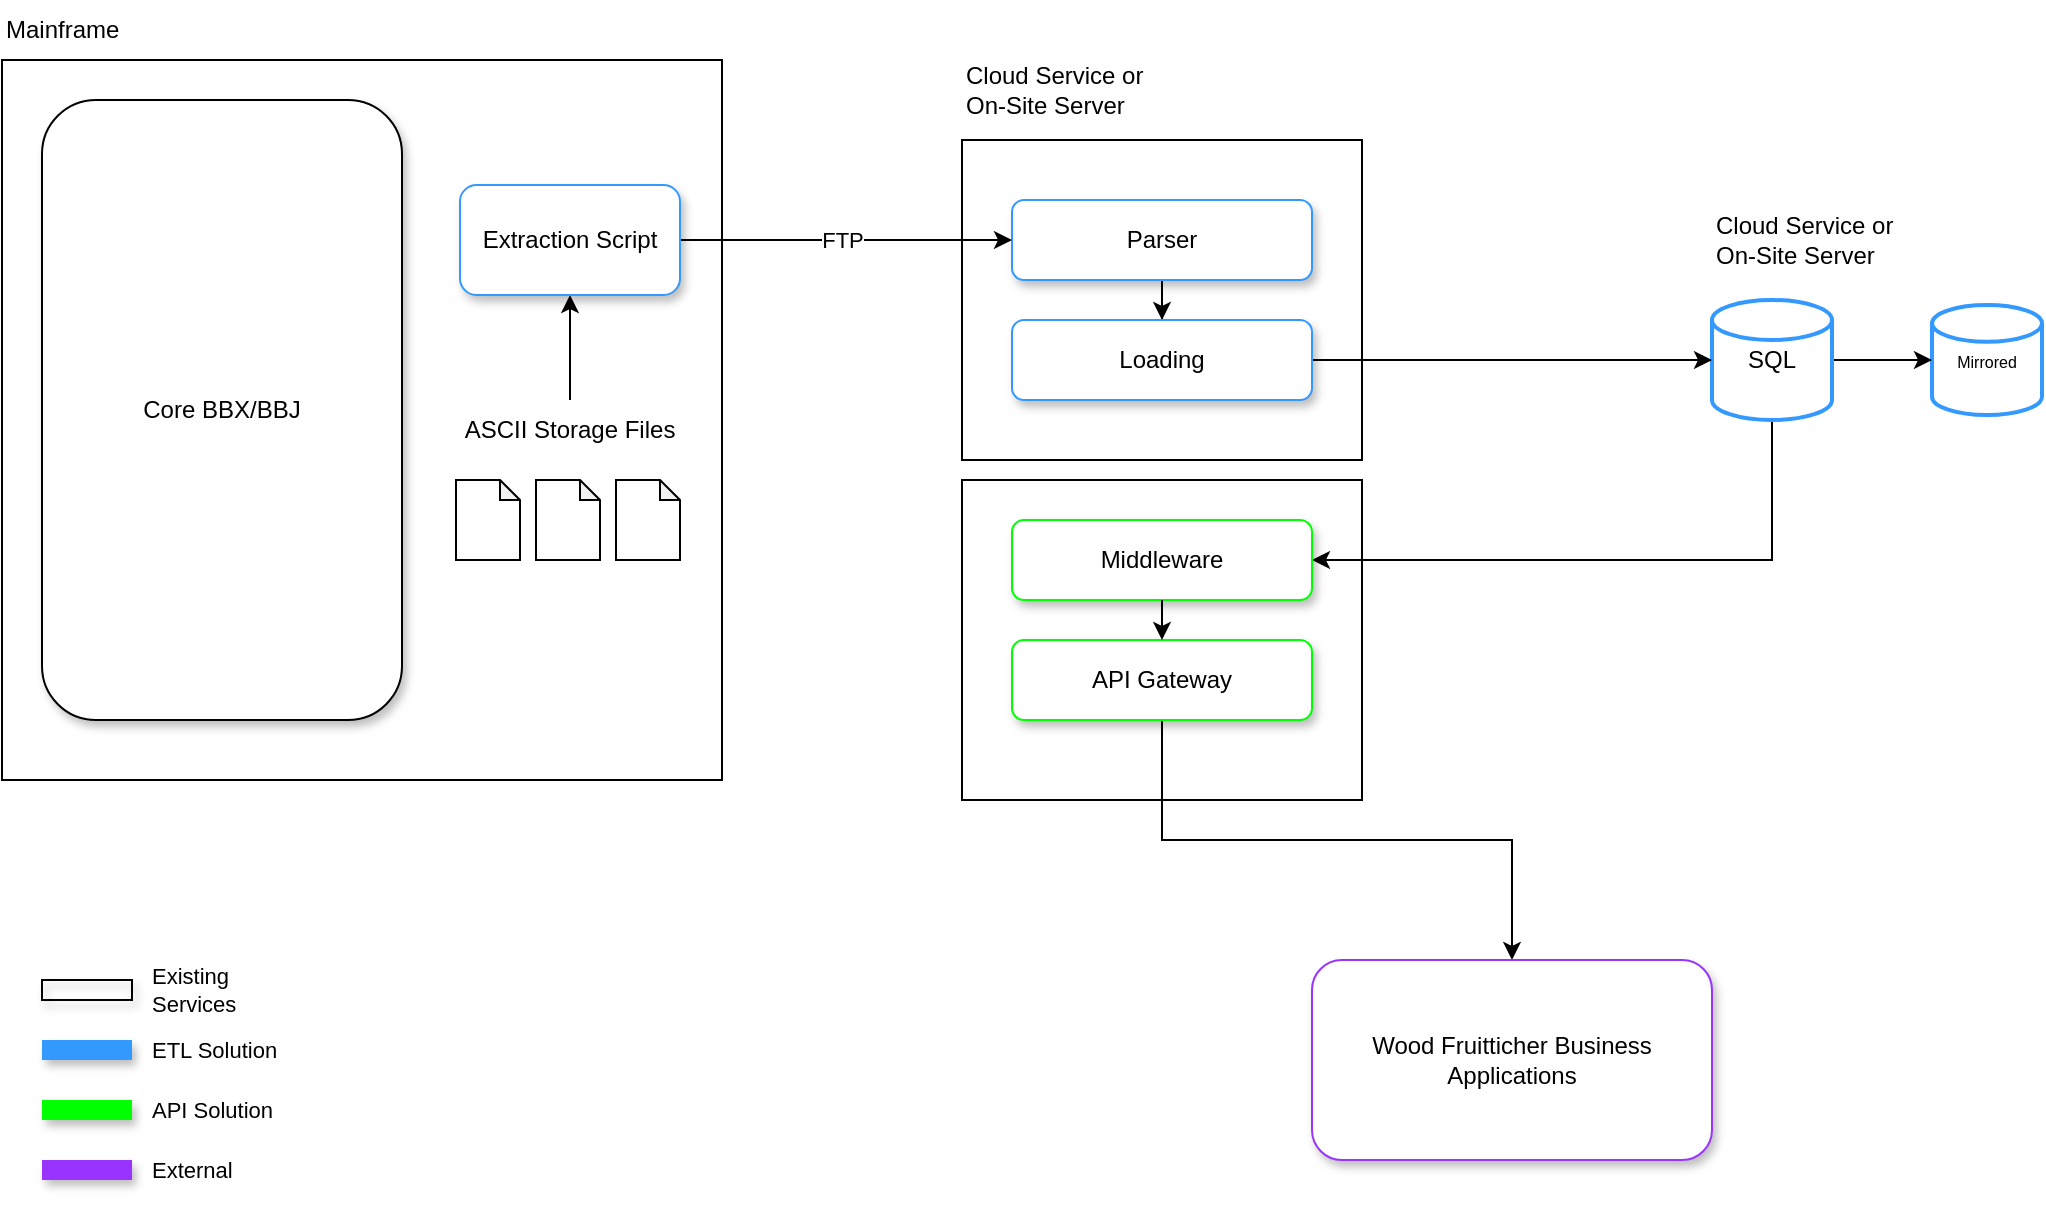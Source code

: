 <mxfile version="20.1.1" type="github">
  <diagram name="Page-1" id="8ce9d11a-91a2-4d17-14d8-a56ed91bf033">
    <mxGraphModel dx="1422" dy="752" grid="1" gridSize="10" guides="1" tooltips="1" connect="1" arrows="1" fold="1" page="1" pageScale="1" pageWidth="1100" pageHeight="850" background="none" math="0" shadow="0">
      <root>
        <mxCell id="0" />
        <mxCell id="1" parent="0" />
        <mxCell id="xjiSCAOGf7zOmXcM8PJk-56" value="" style="rounded=0;whiteSpace=wrap;html=1;" parent="1" vertex="1">
          <mxGeometry x="535" y="360" width="200" height="160" as="geometry" />
        </mxCell>
        <mxCell id="xjiSCAOGf7zOmXcM8PJk-1" value="" style="rounded=0;whiteSpace=wrap;html=1;" parent="1" vertex="1">
          <mxGeometry x="55" y="150" width="360" height="360" as="geometry" />
        </mxCell>
        <mxCell id="xjiSCAOGf7zOmXcM8PJk-2" value="" style="rounded=0;whiteSpace=wrap;html=1;" parent="1" vertex="1">
          <mxGeometry x="535" y="190" width="200" height="160" as="geometry" />
        </mxCell>
        <mxCell id="xjiSCAOGf7zOmXcM8PJk-5" value="&lt;font style=&quot;font-size: 8px;&quot;&gt;Mirrored&lt;/font&gt;" style="strokeWidth=2;html=1;shape=mxgraph.flowchart.database;whiteSpace=wrap;strokeColor=#3399FF;" parent="1" vertex="1">
          <mxGeometry x="1020" y="272.5" width="55" height="55" as="geometry" />
        </mxCell>
        <mxCell id="xjiSCAOGf7zOmXcM8PJk-15" style="edgeStyle=orthogonalEdgeStyle;rounded=0;orthogonalLoop=1;jettySize=auto;html=1;exitX=1;exitY=0.5;exitDx=0;exitDy=0;exitPerimeter=0;" parent="1" source="xjiSCAOGf7zOmXcM8PJk-6" target="xjiSCAOGf7zOmXcM8PJk-5" edge="1">
          <mxGeometry relative="1" as="geometry" />
        </mxCell>
        <mxCell id="xjiSCAOGf7zOmXcM8PJk-51" style="edgeStyle=orthogonalEdgeStyle;rounded=0;orthogonalLoop=1;jettySize=auto;html=1;exitX=0.5;exitY=1;exitDx=0;exitDy=0;exitPerimeter=0;entryX=1;entryY=0.5;entryDx=0;entryDy=0;fontSize=10;" parent="1" source="xjiSCAOGf7zOmXcM8PJk-6" target="xjiSCAOGf7zOmXcM8PJk-11" edge="1">
          <mxGeometry relative="1" as="geometry" />
        </mxCell>
        <mxCell id="xjiSCAOGf7zOmXcM8PJk-6" value="SQL" style="strokeWidth=2;html=1;shape=mxgraph.flowchart.database;whiteSpace=wrap;strokeColor=#3399FF;" parent="1" vertex="1">
          <mxGeometry x="910" y="270" width="60" height="60" as="geometry" />
        </mxCell>
        <mxCell id="xjiSCAOGf7zOmXcM8PJk-16" style="edgeStyle=orthogonalEdgeStyle;rounded=0;orthogonalLoop=1;jettySize=auto;html=1;exitX=0.5;exitY=1;exitDx=0;exitDy=0;" parent="1" source="xjiSCAOGf7zOmXcM8PJk-9" target="xjiSCAOGf7zOmXcM8PJk-12" edge="1">
          <mxGeometry relative="1" as="geometry" />
        </mxCell>
        <mxCell id="xjiSCAOGf7zOmXcM8PJk-9" value="Parser" style="rounded=1;whiteSpace=wrap;html=1;strokeColor=#3399FF;sketch=0;shadow=1;" parent="1" vertex="1">
          <mxGeometry x="560" y="220" width="150" height="40" as="geometry" />
        </mxCell>
        <mxCell id="xjiSCAOGf7zOmXcM8PJk-43" style="edgeStyle=orthogonalEdgeStyle;rounded=0;orthogonalLoop=1;jettySize=auto;html=1;exitX=0.5;exitY=1;exitDx=0;exitDy=0;entryX=0.5;entryY=0;entryDx=0;entryDy=0;" parent="1" source="xjiSCAOGf7zOmXcM8PJk-10" target="xjiSCAOGf7zOmXcM8PJk-42" edge="1">
          <mxGeometry relative="1" as="geometry" />
        </mxCell>
        <mxCell id="xjiSCAOGf7zOmXcM8PJk-10" value="API Gateway" style="rounded=1;whiteSpace=wrap;html=1;strokeColor=#00FF00;shadow=1;" parent="1" vertex="1">
          <mxGeometry x="560" y="440" width="150" height="40" as="geometry" />
        </mxCell>
        <mxCell id="xjiSCAOGf7zOmXcM8PJk-11" value="Middleware" style="rounded=1;whiteSpace=wrap;html=1;strokeColor=#00FF00;shadow=1;" parent="1" vertex="1">
          <mxGeometry x="560" y="380" width="150" height="40" as="geometry" />
        </mxCell>
        <mxCell id="xjiSCAOGf7zOmXcM8PJk-52" style="edgeStyle=orthogonalEdgeStyle;rounded=0;orthogonalLoop=1;jettySize=auto;html=1;exitX=1;exitY=0.5;exitDx=0;exitDy=0;entryX=0;entryY=0.5;entryDx=0;entryDy=0;entryPerimeter=0;fontSize=10;" parent="1" source="xjiSCAOGf7zOmXcM8PJk-12" target="xjiSCAOGf7zOmXcM8PJk-6" edge="1">
          <mxGeometry relative="1" as="geometry" />
        </mxCell>
        <mxCell id="xjiSCAOGf7zOmXcM8PJk-12" value="Loading" style="rounded=1;whiteSpace=wrap;html=1;strokeColor=#3399FF;shadow=1;" parent="1" vertex="1">
          <mxGeometry x="560" y="280" width="150" height="40" as="geometry" />
        </mxCell>
        <mxCell id="xjiSCAOGf7zOmXcM8PJk-17" value="" style="endArrow=classic;html=1;rounded=0;entryX=0.5;entryY=0;entryDx=0;entryDy=0;exitX=0.5;exitY=1;exitDx=0;exitDy=0;" parent="1" source="xjiSCAOGf7zOmXcM8PJk-11" target="xjiSCAOGf7zOmXcM8PJk-10" edge="1">
          <mxGeometry width="50" height="50" relative="1" as="geometry">
            <mxPoint x="615" y="410" as="sourcePoint" />
            <mxPoint x="665" y="360" as="targetPoint" />
          </mxGeometry>
        </mxCell>
        <mxCell id="xjiSCAOGf7zOmXcM8PJk-20" value="Core BBX/BBJ" style="rounded=1;whiteSpace=wrap;html=1;shadow=1;" parent="1" vertex="1">
          <mxGeometry x="75" y="170" width="180" height="310" as="geometry" />
        </mxCell>
        <mxCell id="xjiSCAOGf7zOmXcM8PJk-21" value="" style="shape=note;whiteSpace=wrap;html=1;backgroundOutline=1;darkOpacity=0.05;size=10;" parent="1" vertex="1">
          <mxGeometry x="322" y="360" width="32" height="40" as="geometry" />
        </mxCell>
        <mxCell id="xjiSCAOGf7zOmXcM8PJk-22" value="" style="shape=note;whiteSpace=wrap;html=1;backgroundOutline=1;darkOpacity=0.05;size=10;" parent="1" vertex="1">
          <mxGeometry x="362" y="360" width="32" height="40" as="geometry" />
        </mxCell>
        <mxCell id="xjiSCAOGf7zOmXcM8PJk-24" value="" style="shape=note;whiteSpace=wrap;html=1;backgroundOutline=1;darkOpacity=0.05;size=10;" parent="1" vertex="1">
          <mxGeometry x="282" y="360" width="32" height="40" as="geometry" />
        </mxCell>
        <mxCell id="xjiSCAOGf7zOmXcM8PJk-35" style="edgeStyle=orthogonalEdgeStyle;rounded=0;orthogonalLoop=1;jettySize=auto;html=1;exitX=0.5;exitY=0;exitDx=0;exitDy=0;entryX=0.5;entryY=1;entryDx=0;entryDy=0;" parent="1" source="xjiSCAOGf7zOmXcM8PJk-25" target="xjiSCAOGf7zOmXcM8PJk-30" edge="1">
          <mxGeometry relative="1" as="geometry" />
        </mxCell>
        <mxCell id="xjiSCAOGf7zOmXcM8PJk-25" value="ASCII Storage Files" style="text;html=1;strokeColor=none;fillColor=none;align=center;verticalAlign=middle;whiteSpace=wrap;rounded=0;" parent="1" vertex="1">
          <mxGeometry x="284" y="320" width="110" height="30" as="geometry" />
        </mxCell>
        <mxCell id="xjiSCAOGf7zOmXcM8PJk-26" value="Mainframe" style="text;html=1;strokeColor=none;fillColor=none;align=left;verticalAlign=middle;whiteSpace=wrap;rounded=0;" parent="1" vertex="1">
          <mxGeometry x="55" y="120" width="120" height="30" as="geometry" />
        </mxCell>
        <mxCell id="xjiSCAOGf7zOmXcM8PJk-28" value="Cloud Service or On-Site Server" style="text;html=1;strokeColor=none;fillColor=none;align=left;verticalAlign=middle;whiteSpace=wrap;rounded=0;" parent="1" vertex="1">
          <mxGeometry x="535" y="150" width="110" height="30" as="geometry" />
        </mxCell>
        <mxCell id="xjiSCAOGf7zOmXcM8PJk-38" style="edgeStyle=orthogonalEdgeStyle;rounded=0;orthogonalLoop=1;jettySize=auto;html=1;exitX=1;exitY=0.5;exitDx=0;exitDy=0;entryX=0;entryY=0.5;entryDx=0;entryDy=0;" parent="1" source="xjiSCAOGf7zOmXcM8PJk-30" target="xjiSCAOGf7zOmXcM8PJk-9" edge="1">
          <mxGeometry relative="1" as="geometry" />
        </mxCell>
        <mxCell id="xjiSCAOGf7zOmXcM8PJk-39" value="FTP" style="edgeLabel;html=1;align=center;verticalAlign=middle;resizable=0;points=[];" parent="xjiSCAOGf7zOmXcM8PJk-38" vertex="1" connectable="0">
          <mxGeometry x="-0.16" y="1" relative="1" as="geometry">
            <mxPoint x="11" y="1" as="offset" />
          </mxGeometry>
        </mxCell>
        <mxCell id="xjiSCAOGf7zOmXcM8PJk-30" value="Extraction Script" style="rounded=1;whiteSpace=wrap;html=1;labelBackgroundColor=none;labelBorderColor=none;glass=0;shadow=1;strokeColor=#3399FF;" parent="1" vertex="1">
          <mxGeometry x="284" y="212.5" width="110" height="55" as="geometry" />
        </mxCell>
        <mxCell id="xjiSCAOGf7zOmXcM8PJk-40" value="Cloud Service or On-Site Server" style="text;html=1;strokeColor=none;fillColor=none;align=left;verticalAlign=middle;whiteSpace=wrap;rounded=0;" parent="1" vertex="1">
          <mxGeometry x="910" y="225" width="110" height="30" as="geometry" />
        </mxCell>
        <mxCell id="xjiSCAOGf7zOmXcM8PJk-42" value="Wood Fruitticher Business Applications" style="rounded=1;whiteSpace=wrap;html=1;shadow=1;strokeColor=#9933FF;" parent="1" vertex="1">
          <mxGeometry x="710" y="600" width="200" height="100" as="geometry" />
        </mxCell>
        <mxCell id="xjiSCAOGf7zOmXcM8PJk-55" value="" style="shape=image;html=1;verticalAlign=top;verticalLabelPosition=bottom;labelBackgroundColor=default;imageAspect=0;aspect=fixed;image=https://cdn0.iconfinder.com/data/icons/evericons-24px-vol-1/24/refresh-ccw-128.png;shadow=1;glass=0;labelBorderColor=none;sketch=0;fontSize=8;fontColor=#FFFFFF;strokeColor=#9933FF;" parent="1" vertex="1">
          <mxGeometry x="980" y="270" width="24" height="24" as="geometry" />
        </mxCell>
        <mxCell id="xjiSCAOGf7zOmXcM8PJk-58" value="" style="rounded=0;whiteSpace=wrap;html=1;shadow=1;glass=0;labelBackgroundColor=default;labelBorderColor=none;sketch=0;fontSize=8;fontColor=#FFFFFF;strokeColor=none;fillColor=#3399FF;" parent="1" vertex="1">
          <mxGeometry x="75" y="640" width="45" height="10" as="geometry" />
        </mxCell>
        <mxCell id="xjiSCAOGf7zOmXcM8PJk-59" value="" style="rounded=0;whiteSpace=wrap;html=1;shadow=1;glass=0;labelBackgroundColor=default;labelBorderColor=none;sketch=0;fontSize=8;fontColor=#FFFFFF;strokeColor=default;fillColor=none;" parent="1" vertex="1">
          <mxGeometry x="75" y="610" width="45" height="10" as="geometry" />
        </mxCell>
        <mxCell id="xjiSCAOGf7zOmXcM8PJk-60" value="" style="rounded=0;whiteSpace=wrap;html=1;shadow=1;glass=0;labelBackgroundColor=default;labelBorderColor=none;sketch=0;fontSize=8;fontColor=#FFFFFF;strokeColor=none;fillColor=#00FF00;" parent="1" vertex="1">
          <mxGeometry x="75" y="670" width="45" height="10" as="geometry" />
        </mxCell>
        <mxCell id="xjiSCAOGf7zOmXcM8PJk-61" value="" style="rounded=0;whiteSpace=wrap;html=1;shadow=1;glass=0;labelBackgroundColor=default;labelBorderColor=none;sketch=0;fontSize=8;fontColor=#FFFFFF;strokeColor=none;fillColor=#9933FF;" parent="1" vertex="1">
          <mxGeometry x="75" y="700" width="45" height="10" as="geometry" />
        </mxCell>
        <mxCell id="xjiSCAOGf7zOmXcM8PJk-62" value="Existing Services" style="text;html=1;strokeColor=none;fillColor=none;align=left;verticalAlign=middle;whiteSpace=wrap;rounded=0;shadow=1;glass=0;labelBackgroundColor=default;labelBorderColor=none;sketch=0;fontSize=11;fontColor=#000000;" parent="1" vertex="1">
          <mxGeometry x="127.5" y="605" width="75" height="20" as="geometry" />
        </mxCell>
        <mxCell id="xjiSCAOGf7zOmXcM8PJk-64" value="ETL Solution" style="text;html=1;strokeColor=none;fillColor=none;align=left;verticalAlign=middle;whiteSpace=wrap;rounded=0;shadow=1;glass=0;labelBackgroundColor=default;labelBorderColor=none;sketch=0;fontSize=11;fontColor=#000000;" parent="1" vertex="1">
          <mxGeometry x="127.5" y="635" width="75" height="20" as="geometry" />
        </mxCell>
        <mxCell id="xjiSCAOGf7zOmXcM8PJk-65" value="API Solution" style="text;html=1;strokeColor=none;fillColor=none;align=left;verticalAlign=middle;whiteSpace=wrap;rounded=0;shadow=1;glass=0;labelBackgroundColor=default;labelBorderColor=none;sketch=0;fontSize=11;fontColor=#000000;" parent="1" vertex="1">
          <mxGeometry x="127.5" y="665" width="75" height="20" as="geometry" />
        </mxCell>
        <mxCell id="xjiSCAOGf7zOmXcM8PJk-67" value="External" style="text;html=1;strokeColor=none;fillColor=none;align=left;verticalAlign=middle;whiteSpace=wrap;rounded=0;shadow=1;glass=0;labelBackgroundColor=default;labelBorderColor=none;sketch=0;fontSize=11;fontColor=#000000;" parent="1" vertex="1">
          <mxGeometry x="127.5" y="695" width="75" height="20" as="geometry" />
        </mxCell>
      </root>
    </mxGraphModel>
  </diagram>
</mxfile>

